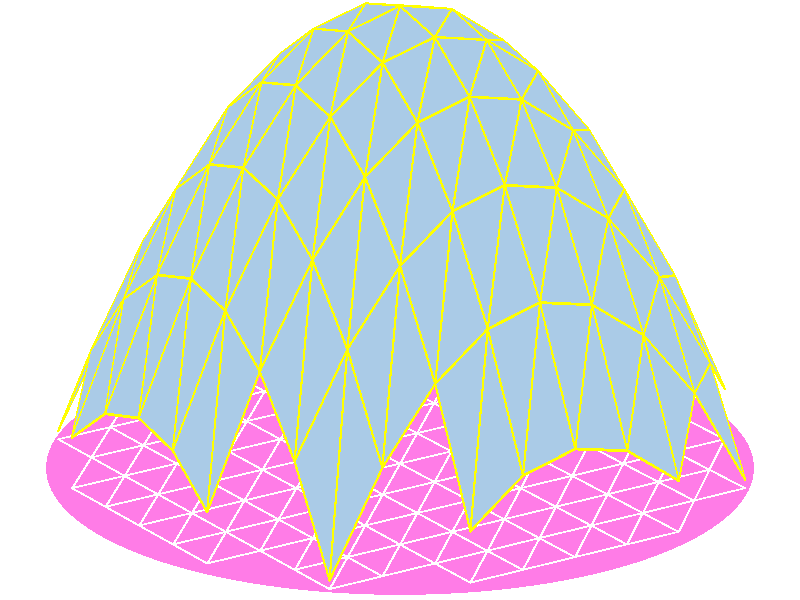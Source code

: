 //
// ansatz.pov
//
// (c) 2020 Prof Dr Andreas Müller, Hochschule Rapperswil
//
#include "colors.inc"

global_settings {
	assumed_gamma 1
}

#declare imagescale = 0.034;

camera {
        location <-30, 10, 20>
        look_at <0, 0.36, 0>
        right 16/9 * x * imagescale
        up y * imagescale
}

light_source {
        <-10, 10, 50> color White
        area_light <0.1,0,0> <0,0,0.1>, 10, 10
        adaptive 1
        jitter
}

sky_sphere {
        pigment {
                color rgb<1,1,1>
        }
}

#declare step = 0.175;
#declare xstep = step;
#declare ystep = step;

#declare ixmin = -5;
#declare ixmax =  5;
#declare iymin = -5;
#declare iymax =  5;

#declare r = 0.003;

#if (0)
union {
#declare ix = ixmin;
#while (ix <= ixmax)
	#declare A = <ix * xstep, 0, iymin * ystep>;
	#declare B = <ix * xstep, 0, iymax * ystep>;
	cylinder { A, B, r }
	sphere { A, r }
	sphere { B, r }
	#declare ix = ix + 1;
#end
#declare iy = iymin;
#while (iy <= iymax)
	#declare A = <ixmin * xstep, 0, iy * ystep>;
	#declare B = <ixmax * xstep, 0, iy * ystep>;
	cylinder { A, B, r }
	sphere { A, r }
	sphere { B, r }
	#declare iy = iy + 1;
#end
	pigment {
		color White
	}
	finish {
		specular 0.9
		metallic
	}
}
#end

cylinder {
	<0, -r, 0>, <0, 0, 0>, 1
	pigment {
		color rgb<1, 0.2, 0.8>
	}
	finish {
		specular 0.9
		metallic
	}
}

#declare SQR = function(s) { s * s }

//#declare f = function(X, Y) { exp(-(SQR(X) + SQR(Y)) / (2 * SQR(0.5))) }
#declare f = function(X, Y) { 1-(SQR(X) + SQR(Y)) }

#macro flaeche(iX, iY)
	<iX * xstep, f(iX * xstep, iY * ystep), iY * ystep >
#end

#macro ebene(iX, iY)
	<iX * xstep, 0, iY * ystep >
#end

#declare pointoutside = function(X, Y) { select((SQR(X*xstep) + SQR(Y*ystep)) - 1, 0, 1) }

mesh {

	#declare ix = ixmin;
	#while (ix < ixmax)
		#declare iy = iymin;
		#while (iy < iymax)
			#declare A = flaeche(ix    , iy    );
			#declare B = flaeche(ix + 1, iy    );
			#declare C = flaeche(ix    , iy + 1);
			#declare D = flaeche(ix + 1, iy + 1);
			#declare c = pointoutside(ix, iy) + pointoutside(ix+1, iy) + pointoutside(ix, iy+1);
			#if (c)
			#else
				triangle { A, B, C }
			#end
			#declare c = pointoutside(ix+1, iy) + pointoutside(ix+1, iy+1)+ pointoutside(ix, iy+1);
			#if (c)
			#else
				triangle { B, D, C }
			#end
			#declare iy = iy + 1;
		#end
		#declare ix = ix + 1;
	#end

	pigment {
		color rgb<0.4, 0.6, 0.8>
	}
	finish {
		specular 0.9
		metallic
	}

}

#declare r2 = 0.003;

union {
	#declare ix = ixmin;
	#while (ix < ixmax)
		#declare iy = iymin;
		#while (iy < iymax)
			#declare A = flaeche(ix    , iy    );
			#declare B = flaeche(ix + 1, iy    );
			#declare C = flaeche(ix    , iy + 1);
			#declare D = flaeche(ix + 1, iy + 1);
			#declare c = pointoutside(ix, iy) + pointoutside(ix+1, iy) + pointoutside(ix, iy+1);
			#if (c)
			#else
				sphere { A, r2 }
				sphere { B, r2 }
				sphere { C, r2 }
				cylinder { A, B, r2 }
				cylinder { B, C, r2 }
				cylinder { C, A, r2 }
			#end
			#declare c = pointoutside(ix+1, iy) + pointoutside(ix+1, iy+1)+ pointoutside(ix, iy+1);
			#if (c)
			#else
				sphere { B, r2 }
				sphere { C, r2 }
				sphere { D, r2 }
				cylinder { B, D, r2 }
				cylinder { D, C, r2 }
				cylinder { C, B, r2 }
			#end
			#declare iy = iy + 1;
		#end
		#declare ix = ix + 1;
	#end

	pigment {
		color Yellow
	}
	finish {
		specular 0.9
		metallic
	}

}



union {
	#declare ix = ixmin;
	#while (ix < ixmax)
		#declare iy = iymin;
		#while (iy < iymax)
			#declare A = ebene(ix    , iy    );
			#declare B = ebene(ix + 1, iy    );
			#declare C = ebene(ix    , iy + 1);
			#declare D = ebene(ix + 1, iy + 1);
			#declare c = pointoutside(ix, iy) + pointoutside(ix+1, iy) + pointoutside(ix, iy+1);
			#if (c)
			#else
				sphere { A, r }
				sphere { B, r }
				sphere { C, r }
				cylinder { A, B, r }
				cylinder { B, C, r }
				cylinder { C, A, r }
			#end
			#declare c = pointoutside(ix+1, iy) + pointoutside(ix+1, iy+1)+ pointoutside(ix, iy+1);
			#if (c)
			#else
				sphere { B, r }
				sphere { C, r }
				sphere { D, r }
				cylinder { B, D, r }
				cylinder { D, C, r }
				cylinder { C, B, r }
			#end
			#declare iy = iy + 1;
		#end
		#declare ix = ix + 1;
	#end

	pigment {
		color White
	}
	finish {
		specular 0.9
		metallic
	}

}
